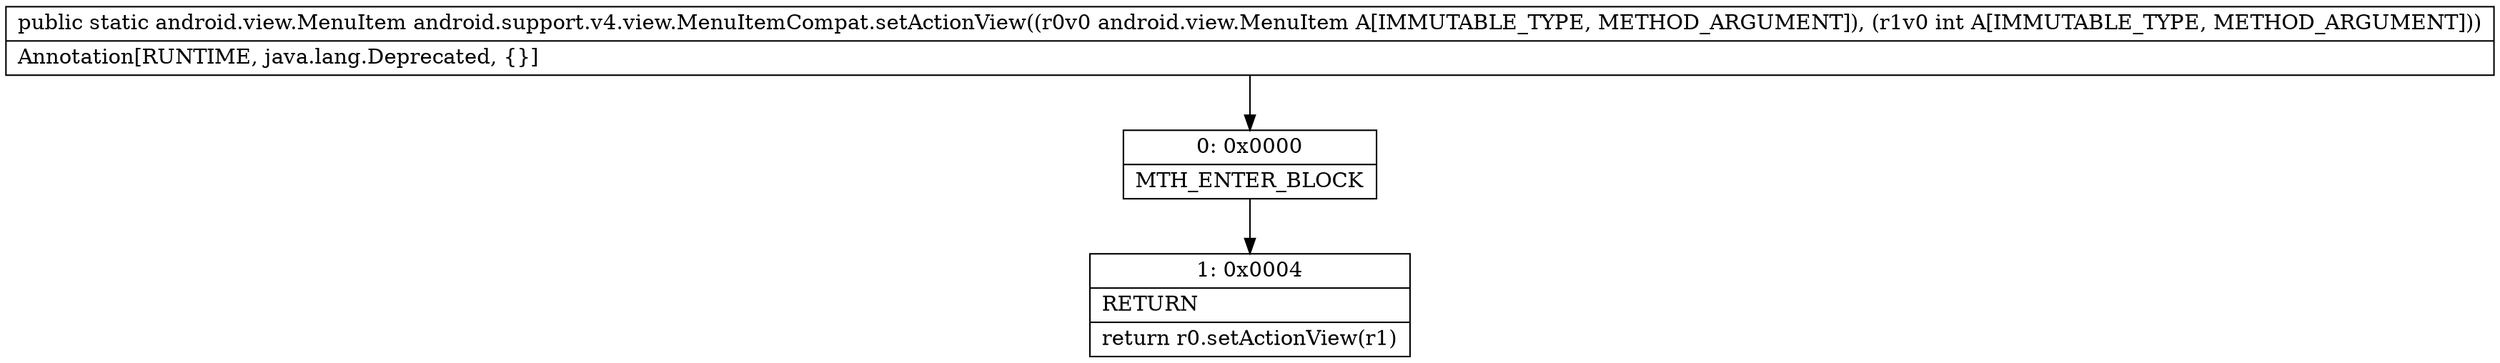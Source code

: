 digraph "CFG forandroid.support.v4.view.MenuItemCompat.setActionView(Landroid\/view\/MenuItem;I)Landroid\/view\/MenuItem;" {
Node_0 [shape=record,label="{0\:\ 0x0000|MTH_ENTER_BLOCK\l}"];
Node_1 [shape=record,label="{1\:\ 0x0004|RETURN\l|return r0.setActionView(r1)\l}"];
MethodNode[shape=record,label="{public static android.view.MenuItem android.support.v4.view.MenuItemCompat.setActionView((r0v0 android.view.MenuItem A[IMMUTABLE_TYPE, METHOD_ARGUMENT]), (r1v0 int A[IMMUTABLE_TYPE, METHOD_ARGUMENT]))  | Annotation[RUNTIME, java.lang.Deprecated, \{\}]\l}"];
MethodNode -> Node_0;
Node_0 -> Node_1;
}


